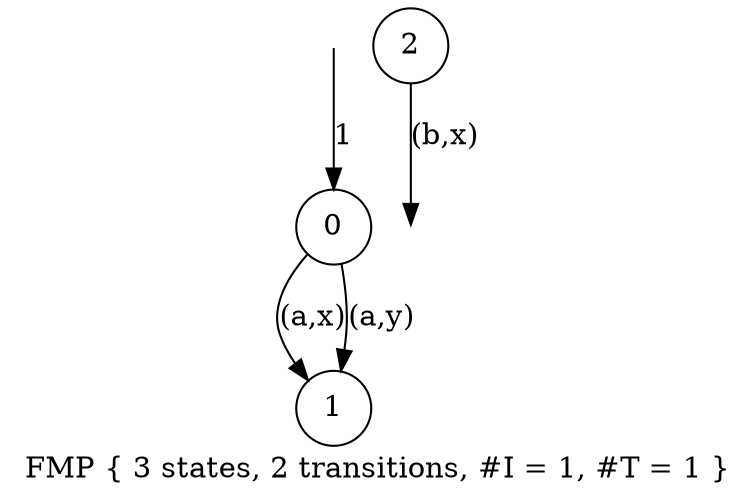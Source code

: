 digraph vcsn {
label="FMP { 3 states, 2 transitions, #I = 1, #T = 1 }";
node [shape=circle];
"FMP1" [style=invis,label="",width=.01,height=.01];
"FMP1" -> "FMP0" [label="1"];
"FMP0" [label="0"];
"FMP2" [label="1"];
"FMP4" [style=invis,label="",width=.01,height=.01];
"FMP3" -> "FMP4" [label="(b,x)"];
"FMP3" [label="2"];
"FMP0" -> "FMP2" [label="(a,x)"];
"FMP0" -> "FMP2" [label="(a,y)"];
}
